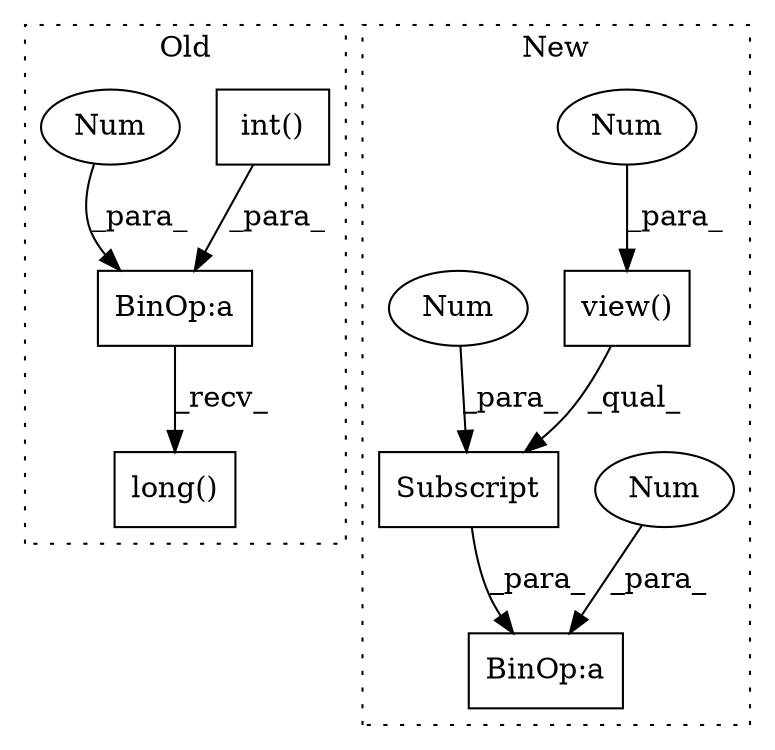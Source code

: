 digraph G {
subgraph cluster0 {
1 [label="long()" a="75" s="2575" l="27" shape="box"];
3 [label="int()" a="75" s="2576" l="14" shape="box"];
5 [label="BinOp:a" a="82" s="2590" l="3" shape="box"];
10 [label="Num" a="76" s="2593" l="1" shape="ellipse"];
label = "Old";
style="dotted";
}
subgraph cluster1 {
2 [label="Subscript" a="63" s="2575,0" l="20,0" shape="box"];
4 [label="BinOp:a" a="82" s="2595" l="3" shape="box"];
6 [label="view()" a="75" s="2575,2591" l="14,1" shape="box"];
7 [label="Num" a="76" s="2598" l="1" shape="ellipse"];
8 [label="Num" a="76" s="2589" l="2" shape="ellipse"];
9 [label="Num" a="76" s="2593" l="1" shape="ellipse"];
label = "New";
style="dotted";
}
2 -> 4 [label="_para_"];
3 -> 5 [label="_para_"];
5 -> 1 [label="_recv_"];
6 -> 2 [label="_qual_"];
7 -> 4 [label="_para_"];
8 -> 6 [label="_para_"];
9 -> 2 [label="_para_"];
10 -> 5 [label="_para_"];
}